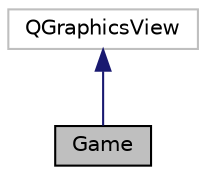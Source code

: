 digraph "Game"
{
 // LATEX_PDF_SIZE
  edge [fontname="Helvetica",fontsize="10",labelfontname="Helvetica",labelfontsize="10"];
  node [fontname="Helvetica",fontsize="10",shape=record];
  Node0 [label="Game",height=0.2,width=0.4,color="black", fillcolor="grey75", style="filled", fontcolor="black",tooltip="The Game class Klasa ktora zarzadza cala gra oraz ktora tworzy mape."];
  Node1 -> Node0 [dir="back",color="midnightblue",fontsize="10",style="solid",fontname="Helvetica"];
  Node1 [label="QGraphicsView",height=0.2,width=0.4,color="grey75", fillcolor="white", style="filled",tooltip=" "];
}
